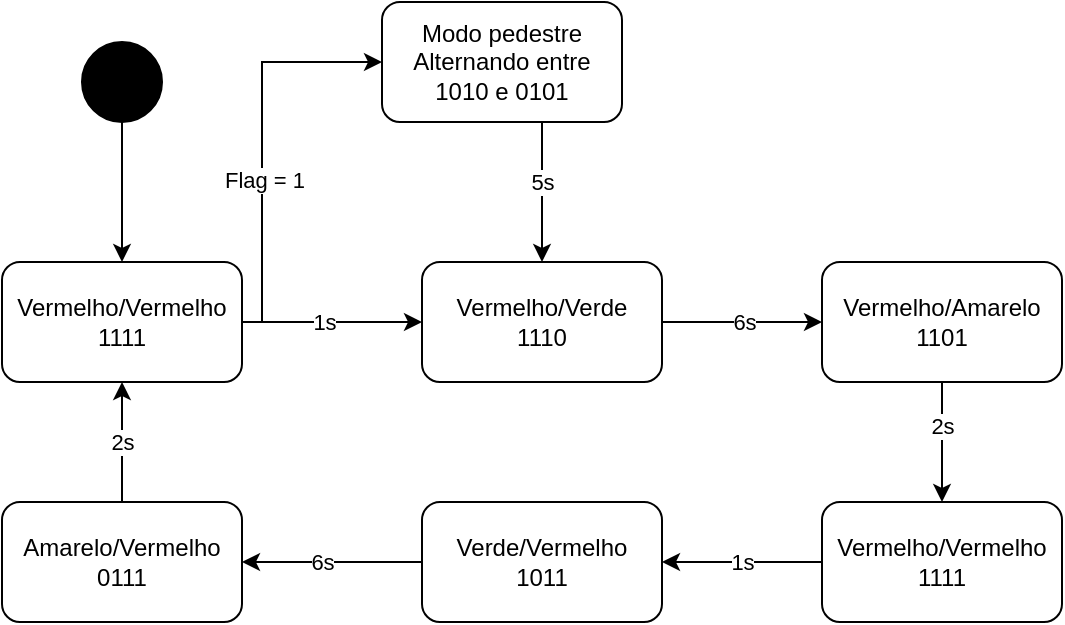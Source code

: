 <mxfile version="13.6.10" type="device"><diagram id="W77wbGZGew4kGOmS0IBj" name="Page-1"><mxGraphModel dx="1673" dy="934" grid="1" gridSize="10" guides="1" tooltips="1" connect="1" arrows="1" fold="1" page="1" pageScale="1" pageWidth="850" pageHeight="1100" math="0" shadow="0"><root><mxCell id="0"/><mxCell id="1" parent="0"/><mxCell id="eB4mShIasvoJ17EH66Nu-3" value="" style="edgeStyle=orthogonalEdgeStyle;rounded=0;orthogonalLoop=1;jettySize=auto;html=1;" edge="1" parent="1" source="eB4mShIasvoJ17EH66Nu-1" target="eB4mShIasvoJ17EH66Nu-2"><mxGeometry relative="1" as="geometry"/></mxCell><mxCell id="eB4mShIasvoJ17EH66Nu-1" value="" style="ellipse;whiteSpace=wrap;html=1;fillColor=#000000;" vertex="1" parent="1"><mxGeometry x="170" y="100" width="40" height="40" as="geometry"/></mxCell><mxCell id="eB4mShIasvoJ17EH66Nu-5" value="" style="edgeStyle=orthogonalEdgeStyle;rounded=0;orthogonalLoop=1;jettySize=auto;html=1;" edge="1" parent="1" source="eB4mShIasvoJ17EH66Nu-2" target="eB4mShIasvoJ17EH66Nu-4"><mxGeometry relative="1" as="geometry"/></mxCell><mxCell id="eB4mShIasvoJ17EH66Nu-15" value="1s" style="edgeLabel;html=1;align=center;verticalAlign=middle;resizable=0;points=[];" vertex="1" connectable="0" parent="eB4mShIasvoJ17EH66Nu-5"><mxGeometry x="-0.156" y="1" relative="1" as="geometry"><mxPoint x="2.29" y="1" as="offset"/></mxGeometry></mxCell><mxCell id="eB4mShIasvoJ17EH66Nu-22" style="edgeStyle=orthogonalEdgeStyle;rounded=0;orthogonalLoop=1;jettySize=auto;html=1;entryX=0;entryY=0.5;entryDx=0;entryDy=0;" edge="1" parent="1" source="eB4mShIasvoJ17EH66Nu-2" target="eB4mShIasvoJ17EH66Nu-21"><mxGeometry relative="1" as="geometry"><Array as="points"><mxPoint x="260" y="240"/><mxPoint x="260" y="110"/></Array></mxGeometry></mxCell><mxCell id="eB4mShIasvoJ17EH66Nu-23" value="Flag = 1" style="edgeLabel;html=1;align=center;verticalAlign=middle;resizable=0;points=[];" vertex="1" connectable="0" parent="eB4mShIasvoJ17EH66Nu-22"><mxGeometry x="-0.186" y="-1" relative="1" as="geometry"><mxPoint as="offset"/></mxGeometry></mxCell><mxCell id="eB4mShIasvoJ17EH66Nu-2" value="Vermelho/Vermelho&lt;br&gt;1111" style="rounded=1;whiteSpace=wrap;html=1;fillColor=#FFFFFF;" vertex="1" parent="1"><mxGeometry x="130" y="210" width="120" height="60" as="geometry"/></mxCell><mxCell id="eB4mShIasvoJ17EH66Nu-7" value="" style="edgeStyle=orthogonalEdgeStyle;rounded=0;orthogonalLoop=1;jettySize=auto;html=1;" edge="1" parent="1" source="eB4mShIasvoJ17EH66Nu-4" target="eB4mShIasvoJ17EH66Nu-6"><mxGeometry relative="1" as="geometry"/></mxCell><mxCell id="eB4mShIasvoJ17EH66Nu-16" value="6s" style="edgeLabel;html=1;align=center;verticalAlign=middle;resizable=0;points=[];" vertex="1" connectable="0" parent="eB4mShIasvoJ17EH66Nu-7"><mxGeometry x="-0.18" y="-1" relative="1" as="geometry"><mxPoint x="7.43" y="-1" as="offset"/></mxGeometry></mxCell><mxCell id="eB4mShIasvoJ17EH66Nu-4" value="Vermelho/Verde&lt;br&gt;1110" style="rounded=1;whiteSpace=wrap;html=1;fillColor=#FFFFFF;" vertex="1" parent="1"><mxGeometry x="340" y="210" width="120" height="60" as="geometry"/></mxCell><mxCell id="eB4mShIasvoJ17EH66Nu-9" value="" style="edgeStyle=orthogonalEdgeStyle;rounded=0;orthogonalLoop=1;jettySize=auto;html=1;" edge="1" parent="1" source="eB4mShIasvoJ17EH66Nu-6" target="eB4mShIasvoJ17EH66Nu-8"><mxGeometry relative="1" as="geometry"/></mxCell><mxCell id="eB4mShIasvoJ17EH66Nu-17" value="2s" style="edgeLabel;html=1;align=center;verticalAlign=middle;resizable=0;points=[];" vertex="1" connectable="0" parent="eB4mShIasvoJ17EH66Nu-9"><mxGeometry x="-0.29" y="1" relative="1" as="geometry"><mxPoint x="-1" as="offset"/></mxGeometry></mxCell><mxCell id="eB4mShIasvoJ17EH66Nu-6" value="Vermelho/Amarelo&lt;br&gt;1101" style="rounded=1;whiteSpace=wrap;html=1;fillColor=#FFFFFF;" vertex="1" parent="1"><mxGeometry x="540" y="210" width="120" height="60" as="geometry"/></mxCell><mxCell id="eB4mShIasvoJ17EH66Nu-11" value="" style="edgeStyle=orthogonalEdgeStyle;rounded=0;orthogonalLoop=1;jettySize=auto;html=1;" edge="1" parent="1" source="eB4mShIasvoJ17EH66Nu-8" target="eB4mShIasvoJ17EH66Nu-10"><mxGeometry relative="1" as="geometry"/></mxCell><mxCell id="eB4mShIasvoJ17EH66Nu-18" value="1s" style="edgeLabel;html=1;align=center;verticalAlign=middle;resizable=0;points=[];" vertex="1" connectable="0" parent="eB4mShIasvoJ17EH66Nu-11"><mxGeometry x="-0.251" relative="1" as="geometry"><mxPoint x="-10.29" as="offset"/></mxGeometry></mxCell><mxCell id="eB4mShIasvoJ17EH66Nu-8" value="Vermelho/Vermelho&lt;br&gt;1111" style="rounded=1;whiteSpace=wrap;html=1;fillColor=#FFFFFF;" vertex="1" parent="1"><mxGeometry x="540" y="330" width="120" height="60" as="geometry"/></mxCell><mxCell id="eB4mShIasvoJ17EH66Nu-14" value="" style="edgeStyle=orthogonalEdgeStyle;rounded=0;orthogonalLoop=1;jettySize=auto;html=1;" edge="1" parent="1" source="eB4mShIasvoJ17EH66Nu-10" target="eB4mShIasvoJ17EH66Nu-12"><mxGeometry relative="1" as="geometry"/></mxCell><mxCell id="eB4mShIasvoJ17EH66Nu-19" value="6s" style="edgeLabel;html=1;align=center;verticalAlign=middle;resizable=0;points=[];" vertex="1" connectable="0" parent="eB4mShIasvoJ17EH66Nu-14"><mxGeometry x="0.279" relative="1" as="geometry"><mxPoint x="7.71" as="offset"/></mxGeometry></mxCell><mxCell id="eB4mShIasvoJ17EH66Nu-10" value="Verde/Vermelho&lt;br&gt;1011" style="rounded=1;whiteSpace=wrap;html=1;fillColor=#FFFFFF;" vertex="1" parent="1"><mxGeometry x="340" y="330" width="120" height="60" as="geometry"/></mxCell><mxCell id="eB4mShIasvoJ17EH66Nu-13" value="" style="edgeStyle=orthogonalEdgeStyle;rounded=0;orthogonalLoop=1;jettySize=auto;html=1;" edge="1" parent="1" source="eB4mShIasvoJ17EH66Nu-12" target="eB4mShIasvoJ17EH66Nu-2"><mxGeometry relative="1" as="geometry"/></mxCell><mxCell id="eB4mShIasvoJ17EH66Nu-20" value="2s" style="edgeLabel;html=1;align=center;verticalAlign=middle;resizable=0;points=[];" vertex="1" connectable="0" parent="eB4mShIasvoJ17EH66Nu-13"><mxGeometry x="0.33" relative="1" as="geometry"><mxPoint y="10" as="offset"/></mxGeometry></mxCell><mxCell id="eB4mShIasvoJ17EH66Nu-12" value="Amarelo/Vermelho&lt;br&gt;0111" style="rounded=1;whiteSpace=wrap;html=1;fillColor=#FFFFFF;" vertex="1" parent="1"><mxGeometry x="130" y="330" width="120" height="60" as="geometry"/></mxCell><mxCell id="eB4mShIasvoJ17EH66Nu-24" style="edgeStyle=orthogonalEdgeStyle;rounded=0;orthogonalLoop=1;jettySize=auto;html=1;" edge="1" parent="1" source="eB4mShIasvoJ17EH66Nu-21" target="eB4mShIasvoJ17EH66Nu-4"><mxGeometry relative="1" as="geometry"><Array as="points"><mxPoint x="400" y="170"/><mxPoint x="400" y="170"/></Array></mxGeometry></mxCell><mxCell id="eB4mShIasvoJ17EH66Nu-25" value="5s" style="edgeLabel;html=1;align=center;verticalAlign=middle;resizable=0;points=[];" vertex="1" connectable="0" parent="eB4mShIasvoJ17EH66Nu-24"><mxGeometry x="0.186" y="-1" relative="1" as="geometry"><mxPoint x="1" y="-11.39" as="offset"/></mxGeometry></mxCell><mxCell id="eB4mShIasvoJ17EH66Nu-21" value="Modo pedestre&lt;br&gt;Alternando entre&lt;br&gt;1010 e 0101" style="rounded=1;whiteSpace=wrap;html=1;fillColor=#FFFFFF;" vertex="1" parent="1"><mxGeometry x="320" y="80" width="120" height="60" as="geometry"/></mxCell></root></mxGraphModel></diagram></mxfile>